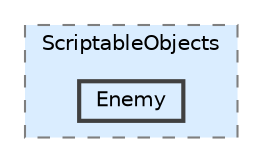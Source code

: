 digraph "Q:/IdleWave/Projet/Assets/Scripts/RogueGenesia/ScriptableObjects/Enemy"
{
 // LATEX_PDF_SIZE
  bgcolor="transparent";
  edge [fontname=Helvetica,fontsize=10,labelfontname=Helvetica,labelfontsize=10];
  node [fontname=Helvetica,fontsize=10,shape=box,height=0.2,width=0.4];
  compound=true
  subgraph clusterdir_b126eae8dc8e4603e91a4f47216e00aa {
    graph [ bgcolor="#daedff", pencolor="grey50", label="ScriptableObjects", fontname=Helvetica,fontsize=10 style="filled,dashed", URL="dir_b126eae8dc8e4603e91a4f47216e00aa.html",tooltip=""]
  dir_b0baab694c93c51548879ebe5fea2013 [label="Enemy", fillcolor="#daedff", color="grey25", style="filled,bold", URL="dir_b0baab694c93c51548879ebe5fea2013.html",tooltip=""];
  }
}
